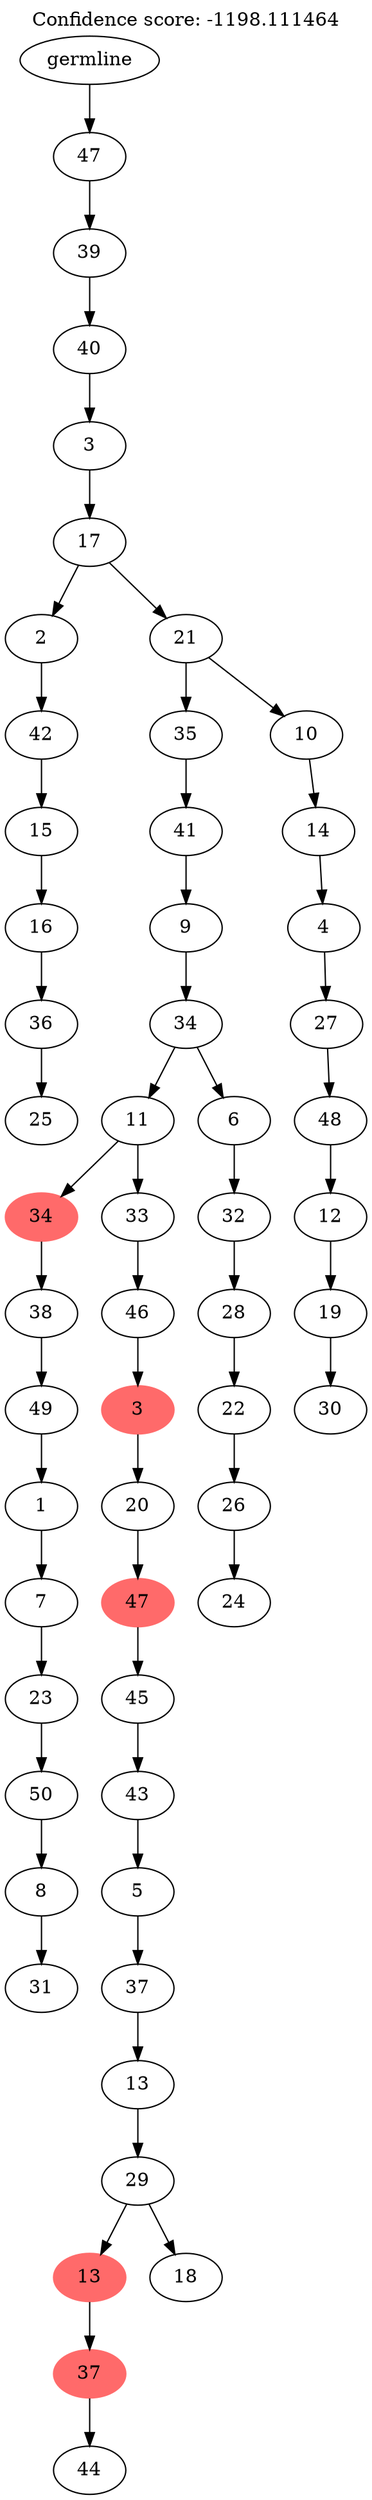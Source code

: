digraph g {
	"54" -> "55";
	"55" [label="25"];
	"53" -> "54";
	"54" [label="36"];
	"52" -> "53";
	"53" [label="16"];
	"51" -> "52";
	"52" [label="15"];
	"50" -> "51";
	"51" [label="42"];
	"48" -> "49";
	"49" [label="31"];
	"47" -> "48";
	"48" [label="8"];
	"46" -> "47";
	"47" [label="50"];
	"45" -> "46";
	"46" [label="23"];
	"44" -> "45";
	"45" [label="7"];
	"43" -> "44";
	"44" [label="1"];
	"42" -> "43";
	"43" [label="49"];
	"41" -> "42";
	"42" [label="38"];
	"38" -> "39";
	"39" [label="44"];
	"37" -> "38";
	"38" [color=indianred1, style=filled, label="37"];
	"36" -> "37";
	"37" [color=indianred1, style=filled, label="13"];
	"36" -> "40";
	"40" [label="18"];
	"35" -> "36";
	"36" [label="29"];
	"34" -> "35";
	"35" [label="13"];
	"33" -> "34";
	"34" [label="37"];
	"32" -> "33";
	"33" [label="5"];
	"31" -> "32";
	"32" [label="43"];
	"30" -> "31";
	"31" [label="45"];
	"29" -> "30";
	"30" [color=indianred1, style=filled, label="47"];
	"28" -> "29";
	"29" [label="20"];
	"27" -> "28";
	"28" [color=indianred1, style=filled, label="3"];
	"26" -> "27";
	"27" [label="46"];
	"25" -> "26";
	"26" [label="33"];
	"25" -> "41";
	"41" [color=indianred1, style=filled, label="34"];
	"23" -> "24";
	"24" [label="24"];
	"22" -> "23";
	"23" [label="26"];
	"21" -> "22";
	"22" [label="22"];
	"20" -> "21";
	"21" [label="28"];
	"19" -> "20";
	"20" [label="32"];
	"18" -> "19";
	"19" [label="6"];
	"18" -> "25";
	"25" [label="11"];
	"17" -> "18";
	"18" [label="34"];
	"16" -> "17";
	"17" [label="9"];
	"15" -> "16";
	"16" [label="41"];
	"13" -> "14";
	"14" [label="30"];
	"12" -> "13";
	"13" [label="19"];
	"11" -> "12";
	"12" [label="12"];
	"10" -> "11";
	"11" [label="48"];
	"9" -> "10";
	"10" [label="27"];
	"8" -> "9";
	"9" [label="4"];
	"7" -> "8";
	"8" [label="14"];
	"6" -> "7";
	"7" [label="10"];
	"6" -> "15";
	"15" [label="35"];
	"5" -> "6";
	"6" [label="21"];
	"5" -> "50";
	"50" [label="2"];
	"4" -> "5";
	"5" [label="17"];
	"3" -> "4";
	"4" [label="3"];
	"2" -> "3";
	"3" [label="40"];
	"1" -> "2";
	"2" [label="39"];
	"0" -> "1";
	"1" [label="47"];
	"0" [label="germline"];
	labelloc="t";
	label="Confidence score: -1198.111464";
}
